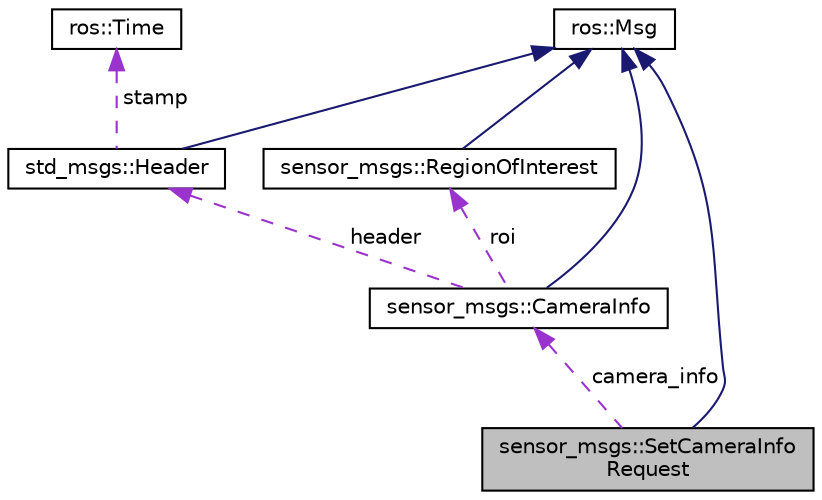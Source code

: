 digraph "sensor_msgs::SetCameraInfoRequest"
{
  edge [fontname="Helvetica",fontsize="10",labelfontname="Helvetica",labelfontsize="10"];
  node [fontname="Helvetica",fontsize="10",shape=record];
  Node1 [label="sensor_msgs::SetCameraInfo\lRequest",height=0.2,width=0.4,color="black", fillcolor="grey75", style="filled" fontcolor="black"];
  Node2 -> Node1 [dir="back",color="midnightblue",fontsize="10",style="solid",fontname="Helvetica"];
  Node2 [label="ros::Msg",height=0.2,width=0.4,color="black", fillcolor="white", style="filled",URL="$classros_1_1_msg.html"];
  Node3 -> Node1 [dir="back",color="darkorchid3",fontsize="10",style="dashed",label=" camera_info" ,fontname="Helvetica"];
  Node3 [label="sensor_msgs::CameraInfo",height=0.2,width=0.4,color="black", fillcolor="white", style="filled",URL="$classsensor__msgs_1_1_camera_info.html"];
  Node2 -> Node3 [dir="back",color="midnightblue",fontsize="10",style="solid",fontname="Helvetica"];
  Node4 -> Node3 [dir="back",color="darkorchid3",fontsize="10",style="dashed",label=" header" ,fontname="Helvetica"];
  Node4 [label="std_msgs::Header",height=0.2,width=0.4,color="black", fillcolor="white", style="filled",URL="$classstd__msgs_1_1_header.html"];
  Node2 -> Node4 [dir="back",color="midnightblue",fontsize="10",style="solid",fontname="Helvetica"];
  Node5 -> Node4 [dir="back",color="darkorchid3",fontsize="10",style="dashed",label=" stamp" ,fontname="Helvetica"];
  Node5 [label="ros::Time",height=0.2,width=0.4,color="black", fillcolor="white", style="filled",URL="$classros_1_1_time.html"];
  Node6 -> Node3 [dir="back",color="darkorchid3",fontsize="10",style="dashed",label=" roi" ,fontname="Helvetica"];
  Node6 [label="sensor_msgs::RegionOfInterest",height=0.2,width=0.4,color="black", fillcolor="white", style="filled",URL="$classsensor__msgs_1_1_region_of_interest.html"];
  Node2 -> Node6 [dir="back",color="midnightblue",fontsize="10",style="solid",fontname="Helvetica"];
}
